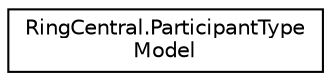 digraph "Graphical Class Hierarchy"
{
 // LATEX_PDF_SIZE
  edge [fontname="Helvetica",fontsize="10",labelfontname="Helvetica",labelfontsize="10"];
  node [fontname="Helvetica",fontsize="10",shape=record];
  rankdir="LR";
  Node0 [label="RingCentral.ParticipantType\lModel",height=0.2,width=0.4,color="black", fillcolor="white", style="filled",URL="$classRingCentral_1_1ParticipantTypeModel.html",tooltip=" "];
}
